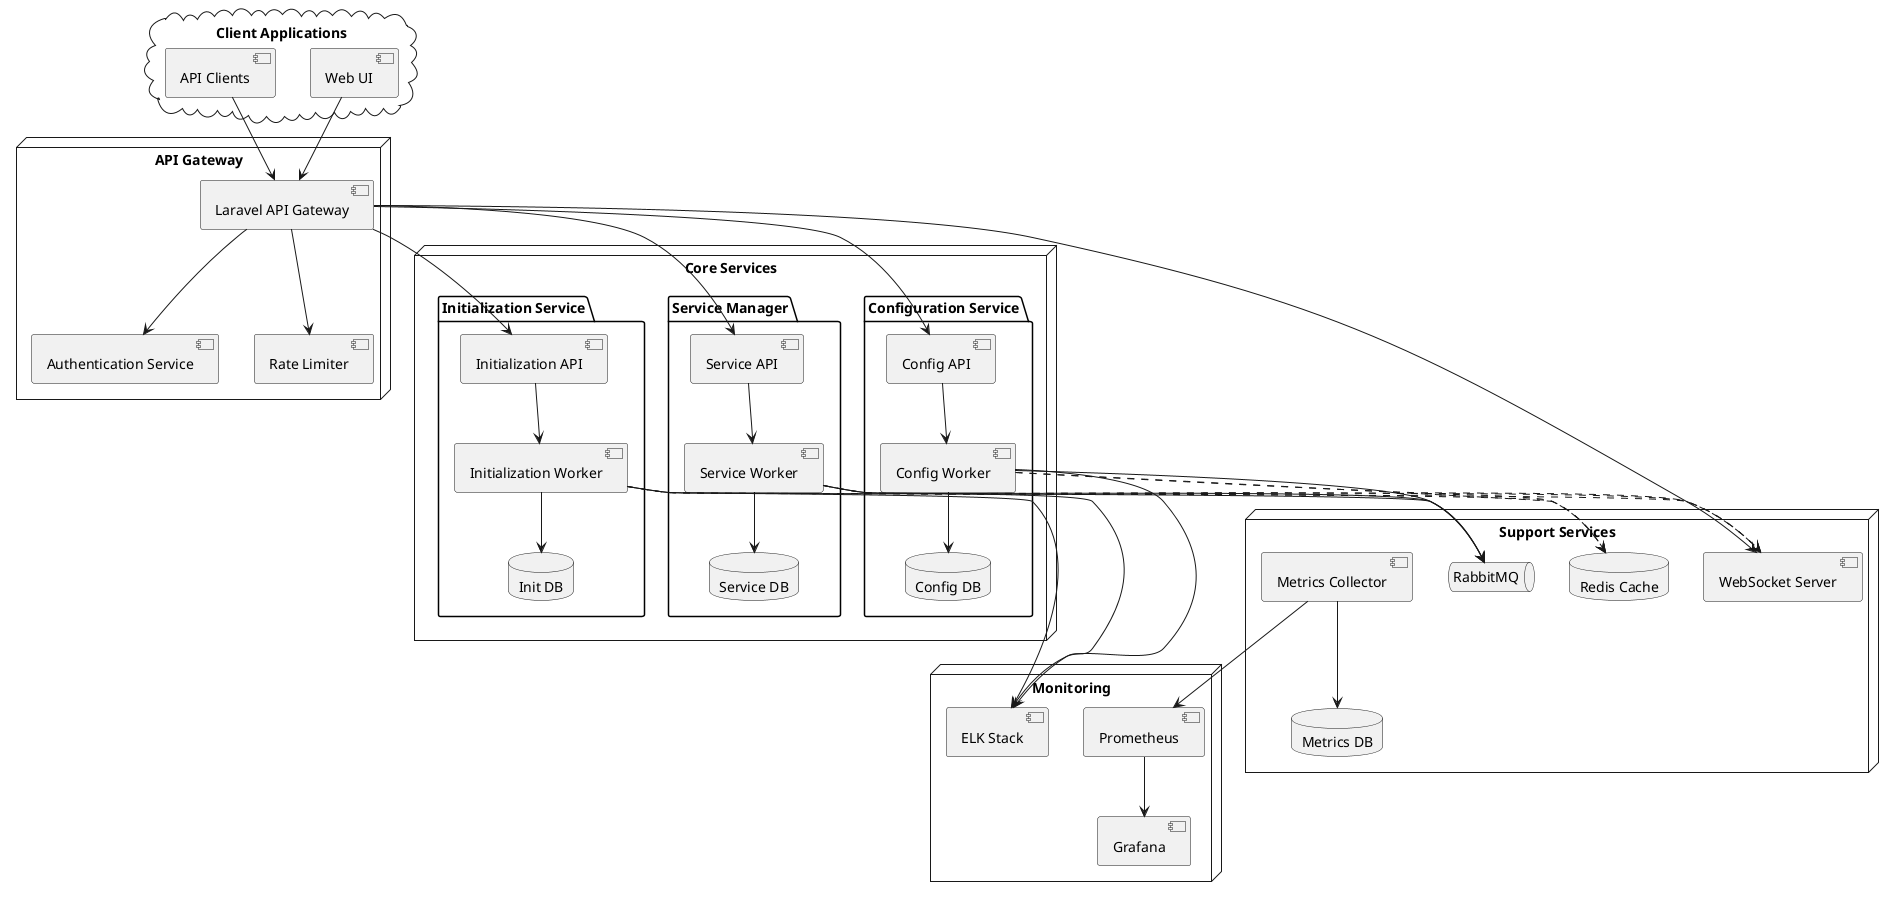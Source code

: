 @startuml Microservices Architecture

!define RECTANGLE class

skinparam {
    backgroundColor white
    componentStyle uml2
}

cloud "Client Applications" {
    [Web UI] as webui
    [API Clients] as clients
}

node "API Gateway" {
    [Laravel API Gateway] as gateway
    [Authentication Service] as auth
    [Rate Limiter] as ratelimit
}

node "Core Services" {
    package "Initialization Service" {
        [Initialization API] as initapi
        [Initialization Worker] as initworker
        database "Init DB" as initdb
    }
    
    package "Service Manager" {
        [Service API] as serviceapi
        [Service Worker] as serviceworker
        database "Service DB" as servicedb
    }
    
    package "Configuration Service" {
        [Config API] as configapi
        [Config Worker] as configworker
        database "Config DB" as configdb
    }
}

node "Support Services" {
    queue "RabbitMQ" as mq
    database "Redis Cache" as cache
    [WebSocket Server] as ws
    [Metrics Collector] as metrics
    database "Metrics DB" as metricsdb
}

node "Monitoring" {
    [Prometheus] as prom
    [Grafana] as grafana
    [ELK Stack] as elk
}

' Client connections
webui --> gateway
clients --> gateway

' Gateway routing
gateway --> auth
gateway --> ratelimit
gateway --> initapi
gateway --> serviceapi
gateway --> configapi
gateway --> ws

' Service interactions
initapi --> initworker
initworker --> initdb
initworker --> mq

serviceapi --> serviceworker
serviceworker --> servicedb
serviceworker --> mq

configapi --> configworker
configworker --> configdb
configworker --> mq

' Support service interactions
initworker ..> cache
serviceworker ..> cache
configworker ..> cache

metrics --> metricsdb
metrics --> prom

' Monitoring
prom --> grafana
initworker --> elk
serviceworker --> elk
configworker --> elk

' Real-time updates
initworker ..> ws
serviceworker ..> ws
configworker ..> ws

@enduml 